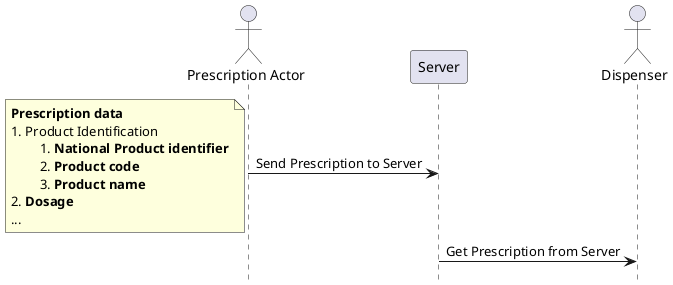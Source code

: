 @startuml
hide footbox
skinparam DefaultTextAlignment left
skinparam PackageTitleAlignment center


'title Use Case: Order straight to dispense



actor "Prescription Actor" as PRESC 
participant "Server" as Server

actor "Dispenser" as DISP

PRESC -> Server: Send Prescription to Server
note left
**Prescription data**
# Product Identification
### **National Product identifier**
### **Product code**
### **Product name**
# **Dosage**
...
endnote

Server -> DISP: Get Prescription from Server



@enduml